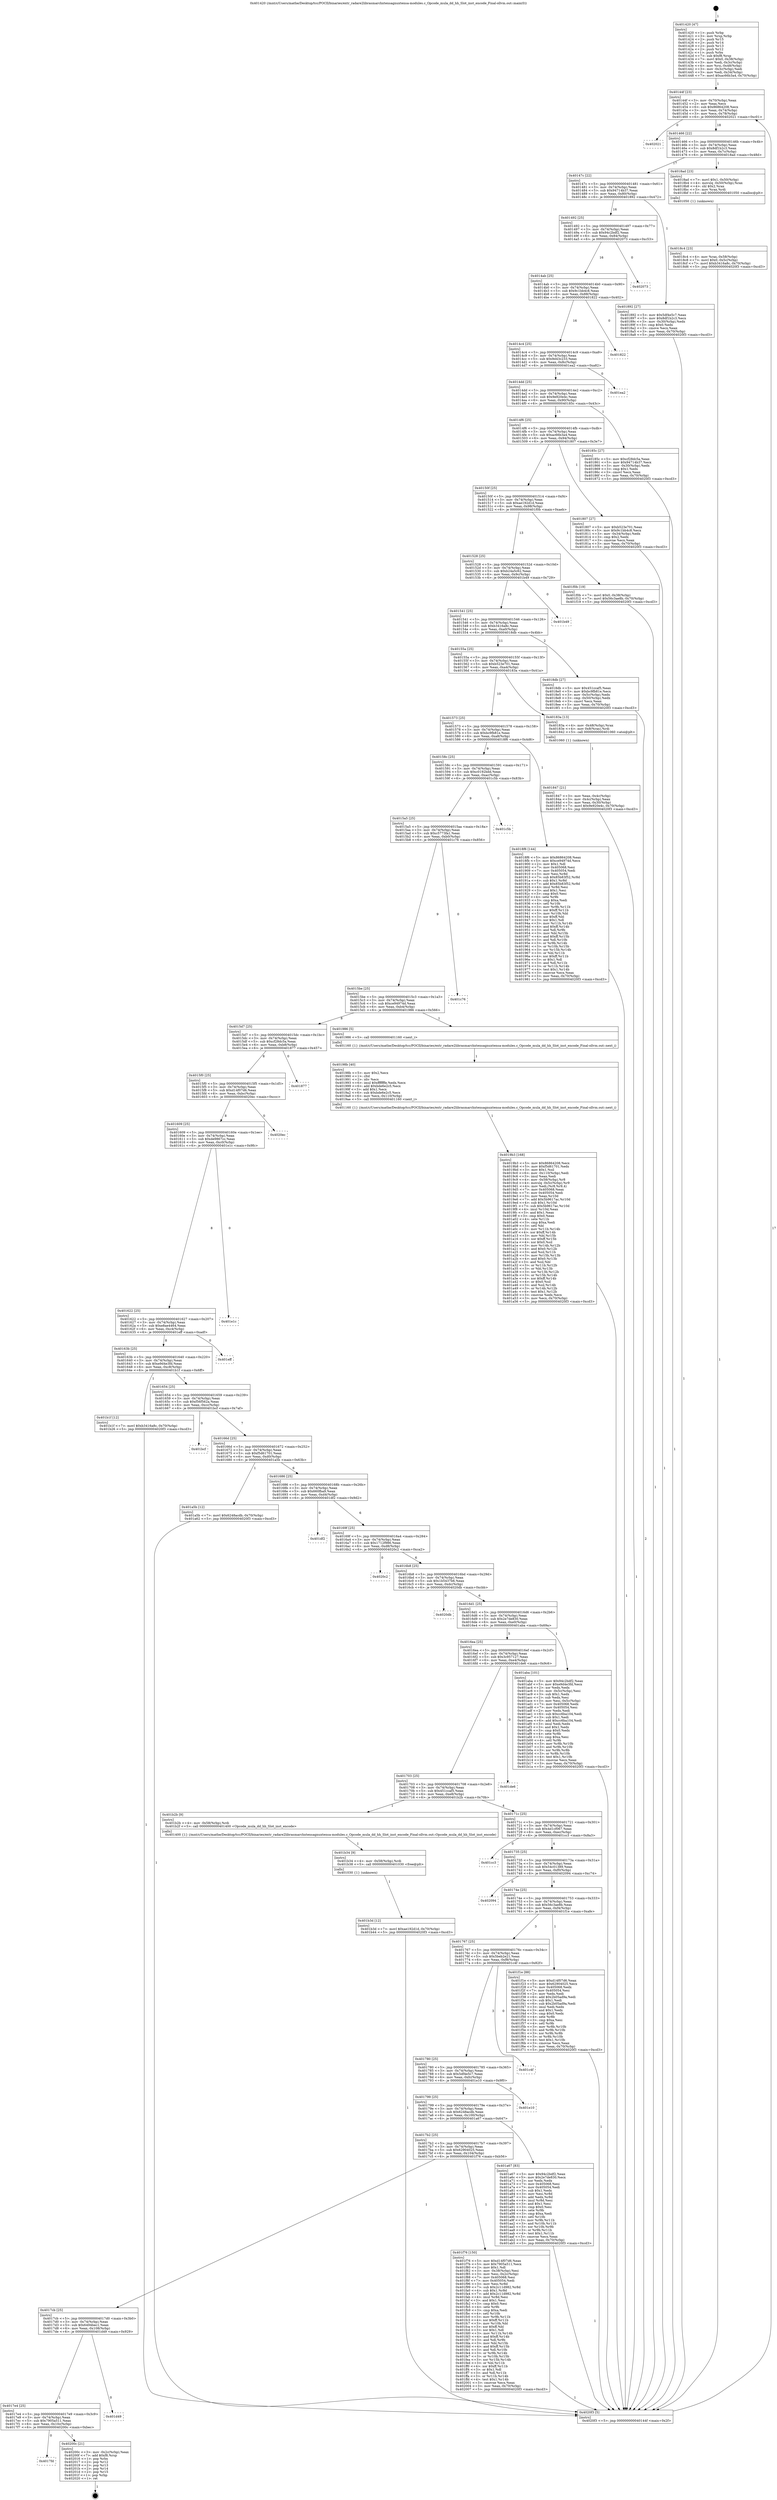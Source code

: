 digraph "0x401420" {
  label = "0x401420 (/mnt/c/Users/mathe/Desktop/tcc/POCII/binaries/extr_radare2librasmarchxtensagnuxtensa-modules.c_Opcode_mula_dd_hh_Slot_inst_encode_Final-ollvm.out::main(0))"
  labelloc = "t"
  node[shape=record]

  Entry [label="",width=0.3,height=0.3,shape=circle,fillcolor=black,style=filled]
  "0x40144f" [label="{
     0x40144f [23]\l
     | [instrs]\l
     &nbsp;&nbsp;0x40144f \<+3\>: mov -0x70(%rbp),%eax\l
     &nbsp;&nbsp;0x401452 \<+2\>: mov %eax,%ecx\l
     &nbsp;&nbsp;0x401454 \<+6\>: sub $0x86864208,%ecx\l
     &nbsp;&nbsp;0x40145a \<+3\>: mov %eax,-0x74(%rbp)\l
     &nbsp;&nbsp;0x40145d \<+3\>: mov %ecx,-0x78(%rbp)\l
     &nbsp;&nbsp;0x401460 \<+6\>: je 0000000000402021 \<main+0xc01\>\l
  }"]
  "0x402021" [label="{
     0x402021\l
  }", style=dashed]
  "0x401466" [label="{
     0x401466 [22]\l
     | [instrs]\l
     &nbsp;&nbsp;0x401466 \<+5\>: jmp 000000000040146b \<main+0x4b\>\l
     &nbsp;&nbsp;0x40146b \<+3\>: mov -0x74(%rbp),%eax\l
     &nbsp;&nbsp;0x40146e \<+5\>: sub $0x8df1b2c3,%eax\l
     &nbsp;&nbsp;0x401473 \<+3\>: mov %eax,-0x7c(%rbp)\l
     &nbsp;&nbsp;0x401476 \<+6\>: je 00000000004018ad \<main+0x48d\>\l
  }"]
  Exit [label="",width=0.3,height=0.3,shape=circle,fillcolor=black,style=filled,peripheries=2]
  "0x4018ad" [label="{
     0x4018ad [23]\l
     | [instrs]\l
     &nbsp;&nbsp;0x4018ad \<+7\>: movl $0x1,-0x50(%rbp)\l
     &nbsp;&nbsp;0x4018b4 \<+4\>: movslq -0x50(%rbp),%rax\l
     &nbsp;&nbsp;0x4018b8 \<+4\>: shl $0x2,%rax\l
     &nbsp;&nbsp;0x4018bc \<+3\>: mov %rax,%rdi\l
     &nbsp;&nbsp;0x4018bf \<+5\>: call 0000000000401050 \<malloc@plt\>\l
     | [calls]\l
     &nbsp;&nbsp;0x401050 \{1\} (unknown)\l
  }"]
  "0x40147c" [label="{
     0x40147c [22]\l
     | [instrs]\l
     &nbsp;&nbsp;0x40147c \<+5\>: jmp 0000000000401481 \<main+0x61\>\l
     &nbsp;&nbsp;0x401481 \<+3\>: mov -0x74(%rbp),%eax\l
     &nbsp;&nbsp;0x401484 \<+5\>: sub $0x94714b37,%eax\l
     &nbsp;&nbsp;0x401489 \<+3\>: mov %eax,-0x80(%rbp)\l
     &nbsp;&nbsp;0x40148c \<+6\>: je 0000000000401892 \<main+0x472\>\l
  }"]
  "0x4017fd" [label="{
     0x4017fd\l
  }", style=dashed]
  "0x401892" [label="{
     0x401892 [27]\l
     | [instrs]\l
     &nbsp;&nbsp;0x401892 \<+5\>: mov $0x5df4e5c7,%eax\l
     &nbsp;&nbsp;0x401897 \<+5\>: mov $0x8df1b2c3,%ecx\l
     &nbsp;&nbsp;0x40189c \<+3\>: mov -0x30(%rbp),%edx\l
     &nbsp;&nbsp;0x40189f \<+3\>: cmp $0x0,%edx\l
     &nbsp;&nbsp;0x4018a2 \<+3\>: cmove %ecx,%eax\l
     &nbsp;&nbsp;0x4018a5 \<+3\>: mov %eax,-0x70(%rbp)\l
     &nbsp;&nbsp;0x4018a8 \<+5\>: jmp 00000000004020f3 \<main+0xcd3\>\l
  }"]
  "0x401492" [label="{
     0x401492 [25]\l
     | [instrs]\l
     &nbsp;&nbsp;0x401492 \<+5\>: jmp 0000000000401497 \<main+0x77\>\l
     &nbsp;&nbsp;0x401497 \<+3\>: mov -0x74(%rbp),%eax\l
     &nbsp;&nbsp;0x40149a \<+5\>: sub $0x94c2bdf2,%eax\l
     &nbsp;&nbsp;0x40149f \<+6\>: mov %eax,-0x84(%rbp)\l
     &nbsp;&nbsp;0x4014a5 \<+6\>: je 0000000000402073 \<main+0xc53\>\l
  }"]
  "0x40200c" [label="{
     0x40200c [21]\l
     | [instrs]\l
     &nbsp;&nbsp;0x40200c \<+3\>: mov -0x2c(%rbp),%eax\l
     &nbsp;&nbsp;0x40200f \<+7\>: add $0xf8,%rsp\l
     &nbsp;&nbsp;0x402016 \<+1\>: pop %rbx\l
     &nbsp;&nbsp;0x402017 \<+2\>: pop %r12\l
     &nbsp;&nbsp;0x402019 \<+2\>: pop %r13\l
     &nbsp;&nbsp;0x40201b \<+2\>: pop %r14\l
     &nbsp;&nbsp;0x40201d \<+2\>: pop %r15\l
     &nbsp;&nbsp;0x40201f \<+1\>: pop %rbp\l
     &nbsp;&nbsp;0x402020 \<+1\>: ret\l
  }"]
  "0x402073" [label="{
     0x402073\l
  }", style=dashed]
  "0x4014ab" [label="{
     0x4014ab [25]\l
     | [instrs]\l
     &nbsp;&nbsp;0x4014ab \<+5\>: jmp 00000000004014b0 \<main+0x90\>\l
     &nbsp;&nbsp;0x4014b0 \<+3\>: mov -0x74(%rbp),%eax\l
     &nbsp;&nbsp;0x4014b3 \<+5\>: sub $0x9c1bb4c8,%eax\l
     &nbsp;&nbsp;0x4014b8 \<+6\>: mov %eax,-0x88(%rbp)\l
     &nbsp;&nbsp;0x4014be \<+6\>: je 0000000000401822 \<main+0x402\>\l
  }"]
  "0x4017e4" [label="{
     0x4017e4 [25]\l
     | [instrs]\l
     &nbsp;&nbsp;0x4017e4 \<+5\>: jmp 00000000004017e9 \<main+0x3c9\>\l
     &nbsp;&nbsp;0x4017e9 \<+3\>: mov -0x74(%rbp),%eax\l
     &nbsp;&nbsp;0x4017ec \<+5\>: sub $0x7905a511,%eax\l
     &nbsp;&nbsp;0x4017f1 \<+6\>: mov %eax,-0x10c(%rbp)\l
     &nbsp;&nbsp;0x4017f7 \<+6\>: je 000000000040200c \<main+0xbec\>\l
  }"]
  "0x401822" [label="{
     0x401822\l
  }", style=dashed]
  "0x4014c4" [label="{
     0x4014c4 [25]\l
     | [instrs]\l
     &nbsp;&nbsp;0x4014c4 \<+5\>: jmp 00000000004014c9 \<main+0xa9\>\l
     &nbsp;&nbsp;0x4014c9 \<+3\>: mov -0x74(%rbp),%eax\l
     &nbsp;&nbsp;0x4014cc \<+5\>: sub $0x9d43c233,%eax\l
     &nbsp;&nbsp;0x4014d1 \<+6\>: mov %eax,-0x8c(%rbp)\l
     &nbsp;&nbsp;0x4014d7 \<+6\>: je 0000000000401ea2 \<main+0xa82\>\l
  }"]
  "0x401d49" [label="{
     0x401d49\l
  }", style=dashed]
  "0x401ea2" [label="{
     0x401ea2\l
  }", style=dashed]
  "0x4014dd" [label="{
     0x4014dd [25]\l
     | [instrs]\l
     &nbsp;&nbsp;0x4014dd \<+5\>: jmp 00000000004014e2 \<main+0xc2\>\l
     &nbsp;&nbsp;0x4014e2 \<+3\>: mov -0x74(%rbp),%eax\l
     &nbsp;&nbsp;0x4014e5 \<+5\>: sub $0x9e920e4c,%eax\l
     &nbsp;&nbsp;0x4014ea \<+6\>: mov %eax,-0x90(%rbp)\l
     &nbsp;&nbsp;0x4014f0 \<+6\>: je 000000000040185c \<main+0x43c\>\l
  }"]
  "0x4017cb" [label="{
     0x4017cb [25]\l
     | [instrs]\l
     &nbsp;&nbsp;0x4017cb \<+5\>: jmp 00000000004017d0 \<main+0x3b0\>\l
     &nbsp;&nbsp;0x4017d0 \<+3\>: mov -0x74(%rbp),%eax\l
     &nbsp;&nbsp;0x4017d3 \<+5\>: sub $0x6494bec1,%eax\l
     &nbsp;&nbsp;0x4017d8 \<+6\>: mov %eax,-0x108(%rbp)\l
     &nbsp;&nbsp;0x4017de \<+6\>: je 0000000000401d49 \<main+0x929\>\l
  }"]
  "0x40185c" [label="{
     0x40185c [27]\l
     | [instrs]\l
     &nbsp;&nbsp;0x40185c \<+5\>: mov $0xcf28dc5a,%eax\l
     &nbsp;&nbsp;0x401861 \<+5\>: mov $0x94714b37,%ecx\l
     &nbsp;&nbsp;0x401866 \<+3\>: mov -0x30(%rbp),%edx\l
     &nbsp;&nbsp;0x401869 \<+3\>: cmp $0x1,%edx\l
     &nbsp;&nbsp;0x40186c \<+3\>: cmovl %ecx,%eax\l
     &nbsp;&nbsp;0x40186f \<+3\>: mov %eax,-0x70(%rbp)\l
     &nbsp;&nbsp;0x401872 \<+5\>: jmp 00000000004020f3 \<main+0xcd3\>\l
  }"]
  "0x4014f6" [label="{
     0x4014f6 [25]\l
     | [instrs]\l
     &nbsp;&nbsp;0x4014f6 \<+5\>: jmp 00000000004014fb \<main+0xdb\>\l
     &nbsp;&nbsp;0x4014fb \<+3\>: mov -0x74(%rbp),%eax\l
     &nbsp;&nbsp;0x4014fe \<+5\>: sub $0xac66b3a4,%eax\l
     &nbsp;&nbsp;0x401503 \<+6\>: mov %eax,-0x94(%rbp)\l
     &nbsp;&nbsp;0x401509 \<+6\>: je 0000000000401807 \<main+0x3e7\>\l
  }"]
  "0x401f76" [label="{
     0x401f76 [150]\l
     | [instrs]\l
     &nbsp;&nbsp;0x401f76 \<+5\>: mov $0xd14f07d6,%eax\l
     &nbsp;&nbsp;0x401f7b \<+5\>: mov $0x7905a511,%ecx\l
     &nbsp;&nbsp;0x401f80 \<+2\>: mov $0x1,%dl\l
     &nbsp;&nbsp;0x401f82 \<+3\>: mov -0x38(%rbp),%esi\l
     &nbsp;&nbsp;0x401f85 \<+3\>: mov %esi,-0x2c(%rbp)\l
     &nbsp;&nbsp;0x401f88 \<+7\>: mov 0x405068,%esi\l
     &nbsp;&nbsp;0x401f8f \<+7\>: mov 0x405054,%edi\l
     &nbsp;&nbsp;0x401f96 \<+3\>: mov %esi,%r8d\l
     &nbsp;&nbsp;0x401f99 \<+7\>: sub $0x2c11d982,%r8d\l
     &nbsp;&nbsp;0x401fa0 \<+4\>: sub $0x1,%r8d\l
     &nbsp;&nbsp;0x401fa4 \<+7\>: add $0x2c11d982,%r8d\l
     &nbsp;&nbsp;0x401fab \<+4\>: imul %r8d,%esi\l
     &nbsp;&nbsp;0x401faf \<+3\>: and $0x1,%esi\l
     &nbsp;&nbsp;0x401fb2 \<+3\>: cmp $0x0,%esi\l
     &nbsp;&nbsp;0x401fb5 \<+4\>: sete %r9b\l
     &nbsp;&nbsp;0x401fb9 \<+3\>: cmp $0xa,%edi\l
     &nbsp;&nbsp;0x401fbc \<+4\>: setl %r10b\l
     &nbsp;&nbsp;0x401fc0 \<+3\>: mov %r9b,%r11b\l
     &nbsp;&nbsp;0x401fc3 \<+4\>: xor $0xff,%r11b\l
     &nbsp;&nbsp;0x401fc7 \<+3\>: mov %r10b,%bl\l
     &nbsp;&nbsp;0x401fca \<+3\>: xor $0xff,%bl\l
     &nbsp;&nbsp;0x401fcd \<+3\>: xor $0x1,%dl\l
     &nbsp;&nbsp;0x401fd0 \<+3\>: mov %r11b,%r14b\l
     &nbsp;&nbsp;0x401fd3 \<+4\>: and $0xff,%r14b\l
     &nbsp;&nbsp;0x401fd7 \<+3\>: and %dl,%r9b\l
     &nbsp;&nbsp;0x401fda \<+3\>: mov %bl,%r15b\l
     &nbsp;&nbsp;0x401fdd \<+4\>: and $0xff,%r15b\l
     &nbsp;&nbsp;0x401fe1 \<+3\>: and %dl,%r10b\l
     &nbsp;&nbsp;0x401fe4 \<+3\>: or %r9b,%r14b\l
     &nbsp;&nbsp;0x401fe7 \<+3\>: or %r10b,%r15b\l
     &nbsp;&nbsp;0x401fea \<+3\>: xor %r15b,%r14b\l
     &nbsp;&nbsp;0x401fed \<+3\>: or %bl,%r11b\l
     &nbsp;&nbsp;0x401ff0 \<+4\>: xor $0xff,%r11b\l
     &nbsp;&nbsp;0x401ff4 \<+3\>: or $0x1,%dl\l
     &nbsp;&nbsp;0x401ff7 \<+3\>: and %dl,%r11b\l
     &nbsp;&nbsp;0x401ffa \<+3\>: or %r11b,%r14b\l
     &nbsp;&nbsp;0x401ffd \<+4\>: test $0x1,%r14b\l
     &nbsp;&nbsp;0x402001 \<+3\>: cmovne %ecx,%eax\l
     &nbsp;&nbsp;0x402004 \<+3\>: mov %eax,-0x70(%rbp)\l
     &nbsp;&nbsp;0x402007 \<+5\>: jmp 00000000004020f3 \<main+0xcd3\>\l
  }"]
  "0x401807" [label="{
     0x401807 [27]\l
     | [instrs]\l
     &nbsp;&nbsp;0x401807 \<+5\>: mov $0xb523e701,%eax\l
     &nbsp;&nbsp;0x40180c \<+5\>: mov $0x9c1bb4c8,%ecx\l
     &nbsp;&nbsp;0x401811 \<+3\>: mov -0x34(%rbp),%edx\l
     &nbsp;&nbsp;0x401814 \<+3\>: cmp $0x2,%edx\l
     &nbsp;&nbsp;0x401817 \<+3\>: cmovne %ecx,%eax\l
     &nbsp;&nbsp;0x40181a \<+3\>: mov %eax,-0x70(%rbp)\l
     &nbsp;&nbsp;0x40181d \<+5\>: jmp 00000000004020f3 \<main+0xcd3\>\l
  }"]
  "0x40150f" [label="{
     0x40150f [25]\l
     | [instrs]\l
     &nbsp;&nbsp;0x40150f \<+5\>: jmp 0000000000401514 \<main+0xf4\>\l
     &nbsp;&nbsp;0x401514 \<+3\>: mov -0x74(%rbp),%eax\l
     &nbsp;&nbsp;0x401517 \<+5\>: sub $0xae192d1d,%eax\l
     &nbsp;&nbsp;0x40151c \<+6\>: mov %eax,-0x98(%rbp)\l
     &nbsp;&nbsp;0x401522 \<+6\>: je 0000000000401f0b \<main+0xaeb\>\l
  }"]
  "0x4020f3" [label="{
     0x4020f3 [5]\l
     | [instrs]\l
     &nbsp;&nbsp;0x4020f3 \<+5\>: jmp 000000000040144f \<main+0x2f\>\l
  }"]
  "0x401420" [label="{
     0x401420 [47]\l
     | [instrs]\l
     &nbsp;&nbsp;0x401420 \<+1\>: push %rbp\l
     &nbsp;&nbsp;0x401421 \<+3\>: mov %rsp,%rbp\l
     &nbsp;&nbsp;0x401424 \<+2\>: push %r15\l
     &nbsp;&nbsp;0x401426 \<+2\>: push %r14\l
     &nbsp;&nbsp;0x401428 \<+2\>: push %r13\l
     &nbsp;&nbsp;0x40142a \<+2\>: push %r12\l
     &nbsp;&nbsp;0x40142c \<+1\>: push %rbx\l
     &nbsp;&nbsp;0x40142d \<+7\>: sub $0xf8,%rsp\l
     &nbsp;&nbsp;0x401434 \<+7\>: movl $0x0,-0x38(%rbp)\l
     &nbsp;&nbsp;0x40143b \<+3\>: mov %edi,-0x3c(%rbp)\l
     &nbsp;&nbsp;0x40143e \<+4\>: mov %rsi,-0x48(%rbp)\l
     &nbsp;&nbsp;0x401442 \<+3\>: mov -0x3c(%rbp),%edi\l
     &nbsp;&nbsp;0x401445 \<+3\>: mov %edi,-0x34(%rbp)\l
     &nbsp;&nbsp;0x401448 \<+7\>: movl $0xac66b3a4,-0x70(%rbp)\l
  }"]
  "0x401b3d" [label="{
     0x401b3d [12]\l
     | [instrs]\l
     &nbsp;&nbsp;0x401b3d \<+7\>: movl $0xae192d1d,-0x70(%rbp)\l
     &nbsp;&nbsp;0x401b44 \<+5\>: jmp 00000000004020f3 \<main+0xcd3\>\l
  }"]
  "0x401f0b" [label="{
     0x401f0b [19]\l
     | [instrs]\l
     &nbsp;&nbsp;0x401f0b \<+7\>: movl $0x0,-0x38(%rbp)\l
     &nbsp;&nbsp;0x401f12 \<+7\>: movl $0x56c3ae8b,-0x70(%rbp)\l
     &nbsp;&nbsp;0x401f19 \<+5\>: jmp 00000000004020f3 \<main+0xcd3\>\l
  }"]
  "0x401528" [label="{
     0x401528 [25]\l
     | [instrs]\l
     &nbsp;&nbsp;0x401528 \<+5\>: jmp 000000000040152d \<main+0x10d\>\l
     &nbsp;&nbsp;0x40152d \<+3\>: mov -0x74(%rbp),%eax\l
     &nbsp;&nbsp;0x401530 \<+5\>: sub $0xb24a5c62,%eax\l
     &nbsp;&nbsp;0x401535 \<+6\>: mov %eax,-0x9c(%rbp)\l
     &nbsp;&nbsp;0x40153b \<+6\>: je 0000000000401b49 \<main+0x729\>\l
  }"]
  "0x401b34" [label="{
     0x401b34 [9]\l
     | [instrs]\l
     &nbsp;&nbsp;0x401b34 \<+4\>: mov -0x58(%rbp),%rdi\l
     &nbsp;&nbsp;0x401b38 \<+5\>: call 0000000000401030 \<free@plt\>\l
     | [calls]\l
     &nbsp;&nbsp;0x401030 \{1\} (unknown)\l
  }"]
  "0x401b49" [label="{
     0x401b49\l
  }", style=dashed]
  "0x401541" [label="{
     0x401541 [25]\l
     | [instrs]\l
     &nbsp;&nbsp;0x401541 \<+5\>: jmp 0000000000401546 \<main+0x126\>\l
     &nbsp;&nbsp;0x401546 \<+3\>: mov -0x74(%rbp),%eax\l
     &nbsp;&nbsp;0x401549 \<+5\>: sub $0xb3416a8c,%eax\l
     &nbsp;&nbsp;0x40154e \<+6\>: mov %eax,-0xa0(%rbp)\l
     &nbsp;&nbsp;0x401554 \<+6\>: je 00000000004018db \<main+0x4bb\>\l
  }"]
  "0x4017b2" [label="{
     0x4017b2 [25]\l
     | [instrs]\l
     &nbsp;&nbsp;0x4017b2 \<+5\>: jmp 00000000004017b7 \<main+0x397\>\l
     &nbsp;&nbsp;0x4017b7 \<+3\>: mov -0x74(%rbp),%eax\l
     &nbsp;&nbsp;0x4017ba \<+5\>: sub $0x62904025,%eax\l
     &nbsp;&nbsp;0x4017bf \<+6\>: mov %eax,-0x104(%rbp)\l
     &nbsp;&nbsp;0x4017c5 \<+6\>: je 0000000000401f76 \<main+0xb56\>\l
  }"]
  "0x4018db" [label="{
     0x4018db [27]\l
     | [instrs]\l
     &nbsp;&nbsp;0x4018db \<+5\>: mov $0x451ccaf5,%eax\l
     &nbsp;&nbsp;0x4018e0 \<+5\>: mov $0xbc9fb81e,%ecx\l
     &nbsp;&nbsp;0x4018e5 \<+3\>: mov -0x5c(%rbp),%edx\l
     &nbsp;&nbsp;0x4018e8 \<+3\>: cmp -0x50(%rbp),%edx\l
     &nbsp;&nbsp;0x4018eb \<+3\>: cmovl %ecx,%eax\l
     &nbsp;&nbsp;0x4018ee \<+3\>: mov %eax,-0x70(%rbp)\l
     &nbsp;&nbsp;0x4018f1 \<+5\>: jmp 00000000004020f3 \<main+0xcd3\>\l
  }"]
  "0x40155a" [label="{
     0x40155a [25]\l
     | [instrs]\l
     &nbsp;&nbsp;0x40155a \<+5\>: jmp 000000000040155f \<main+0x13f\>\l
     &nbsp;&nbsp;0x40155f \<+3\>: mov -0x74(%rbp),%eax\l
     &nbsp;&nbsp;0x401562 \<+5\>: sub $0xb523e701,%eax\l
     &nbsp;&nbsp;0x401567 \<+6\>: mov %eax,-0xa4(%rbp)\l
     &nbsp;&nbsp;0x40156d \<+6\>: je 000000000040183a \<main+0x41a\>\l
  }"]
  "0x401a67" [label="{
     0x401a67 [83]\l
     | [instrs]\l
     &nbsp;&nbsp;0x401a67 \<+5\>: mov $0x94c2bdf2,%eax\l
     &nbsp;&nbsp;0x401a6c \<+5\>: mov $0x2e7de830,%ecx\l
     &nbsp;&nbsp;0x401a71 \<+2\>: xor %edx,%edx\l
     &nbsp;&nbsp;0x401a73 \<+7\>: mov 0x405068,%esi\l
     &nbsp;&nbsp;0x401a7a \<+7\>: mov 0x405054,%edi\l
     &nbsp;&nbsp;0x401a81 \<+3\>: sub $0x1,%edx\l
     &nbsp;&nbsp;0x401a84 \<+3\>: mov %esi,%r8d\l
     &nbsp;&nbsp;0x401a87 \<+3\>: add %edx,%r8d\l
     &nbsp;&nbsp;0x401a8a \<+4\>: imul %r8d,%esi\l
     &nbsp;&nbsp;0x401a8e \<+3\>: and $0x1,%esi\l
     &nbsp;&nbsp;0x401a91 \<+3\>: cmp $0x0,%esi\l
     &nbsp;&nbsp;0x401a94 \<+4\>: sete %r9b\l
     &nbsp;&nbsp;0x401a98 \<+3\>: cmp $0xa,%edi\l
     &nbsp;&nbsp;0x401a9b \<+4\>: setl %r10b\l
     &nbsp;&nbsp;0x401a9f \<+3\>: mov %r9b,%r11b\l
     &nbsp;&nbsp;0x401aa2 \<+3\>: and %r10b,%r11b\l
     &nbsp;&nbsp;0x401aa5 \<+3\>: xor %r10b,%r9b\l
     &nbsp;&nbsp;0x401aa8 \<+3\>: or %r9b,%r11b\l
     &nbsp;&nbsp;0x401aab \<+4\>: test $0x1,%r11b\l
     &nbsp;&nbsp;0x401aaf \<+3\>: cmovne %ecx,%eax\l
     &nbsp;&nbsp;0x401ab2 \<+3\>: mov %eax,-0x70(%rbp)\l
     &nbsp;&nbsp;0x401ab5 \<+5\>: jmp 00000000004020f3 \<main+0xcd3\>\l
  }"]
  "0x40183a" [label="{
     0x40183a [13]\l
     | [instrs]\l
     &nbsp;&nbsp;0x40183a \<+4\>: mov -0x48(%rbp),%rax\l
     &nbsp;&nbsp;0x40183e \<+4\>: mov 0x8(%rax),%rdi\l
     &nbsp;&nbsp;0x401842 \<+5\>: call 0000000000401060 \<atoi@plt\>\l
     | [calls]\l
     &nbsp;&nbsp;0x401060 \{1\} (unknown)\l
  }"]
  "0x401573" [label="{
     0x401573 [25]\l
     | [instrs]\l
     &nbsp;&nbsp;0x401573 \<+5\>: jmp 0000000000401578 \<main+0x158\>\l
     &nbsp;&nbsp;0x401578 \<+3\>: mov -0x74(%rbp),%eax\l
     &nbsp;&nbsp;0x40157b \<+5\>: sub $0xbc9fb81e,%eax\l
     &nbsp;&nbsp;0x401580 \<+6\>: mov %eax,-0xa8(%rbp)\l
     &nbsp;&nbsp;0x401586 \<+6\>: je 00000000004018f6 \<main+0x4d6\>\l
  }"]
  "0x401847" [label="{
     0x401847 [21]\l
     | [instrs]\l
     &nbsp;&nbsp;0x401847 \<+3\>: mov %eax,-0x4c(%rbp)\l
     &nbsp;&nbsp;0x40184a \<+3\>: mov -0x4c(%rbp),%eax\l
     &nbsp;&nbsp;0x40184d \<+3\>: mov %eax,-0x30(%rbp)\l
     &nbsp;&nbsp;0x401850 \<+7\>: movl $0x9e920e4c,-0x70(%rbp)\l
     &nbsp;&nbsp;0x401857 \<+5\>: jmp 00000000004020f3 \<main+0xcd3\>\l
  }"]
  "0x4018c4" [label="{
     0x4018c4 [23]\l
     | [instrs]\l
     &nbsp;&nbsp;0x4018c4 \<+4\>: mov %rax,-0x58(%rbp)\l
     &nbsp;&nbsp;0x4018c8 \<+7\>: movl $0x0,-0x5c(%rbp)\l
     &nbsp;&nbsp;0x4018cf \<+7\>: movl $0xb3416a8c,-0x70(%rbp)\l
     &nbsp;&nbsp;0x4018d6 \<+5\>: jmp 00000000004020f3 \<main+0xcd3\>\l
  }"]
  "0x401799" [label="{
     0x401799 [25]\l
     | [instrs]\l
     &nbsp;&nbsp;0x401799 \<+5\>: jmp 000000000040179e \<main+0x37e\>\l
     &nbsp;&nbsp;0x40179e \<+3\>: mov -0x74(%rbp),%eax\l
     &nbsp;&nbsp;0x4017a1 \<+5\>: sub $0x6248acdb,%eax\l
     &nbsp;&nbsp;0x4017a6 \<+6\>: mov %eax,-0x100(%rbp)\l
     &nbsp;&nbsp;0x4017ac \<+6\>: je 0000000000401a67 \<main+0x647\>\l
  }"]
  "0x4018f6" [label="{
     0x4018f6 [144]\l
     | [instrs]\l
     &nbsp;&nbsp;0x4018f6 \<+5\>: mov $0x86864208,%eax\l
     &nbsp;&nbsp;0x4018fb \<+5\>: mov $0xce94974d,%ecx\l
     &nbsp;&nbsp;0x401900 \<+2\>: mov $0x1,%dl\l
     &nbsp;&nbsp;0x401902 \<+7\>: mov 0x405068,%esi\l
     &nbsp;&nbsp;0x401909 \<+7\>: mov 0x405054,%edi\l
     &nbsp;&nbsp;0x401910 \<+3\>: mov %esi,%r8d\l
     &nbsp;&nbsp;0x401913 \<+7\>: sub $0x85b83f52,%r8d\l
     &nbsp;&nbsp;0x40191a \<+4\>: sub $0x1,%r8d\l
     &nbsp;&nbsp;0x40191e \<+7\>: add $0x85b83f52,%r8d\l
     &nbsp;&nbsp;0x401925 \<+4\>: imul %r8d,%esi\l
     &nbsp;&nbsp;0x401929 \<+3\>: and $0x1,%esi\l
     &nbsp;&nbsp;0x40192c \<+3\>: cmp $0x0,%esi\l
     &nbsp;&nbsp;0x40192f \<+4\>: sete %r9b\l
     &nbsp;&nbsp;0x401933 \<+3\>: cmp $0xa,%edi\l
     &nbsp;&nbsp;0x401936 \<+4\>: setl %r10b\l
     &nbsp;&nbsp;0x40193a \<+3\>: mov %r9b,%r11b\l
     &nbsp;&nbsp;0x40193d \<+4\>: xor $0xff,%r11b\l
     &nbsp;&nbsp;0x401941 \<+3\>: mov %r10b,%bl\l
     &nbsp;&nbsp;0x401944 \<+3\>: xor $0xff,%bl\l
     &nbsp;&nbsp;0x401947 \<+3\>: xor $0x1,%dl\l
     &nbsp;&nbsp;0x40194a \<+3\>: mov %r11b,%r14b\l
     &nbsp;&nbsp;0x40194d \<+4\>: and $0xff,%r14b\l
     &nbsp;&nbsp;0x401951 \<+3\>: and %dl,%r9b\l
     &nbsp;&nbsp;0x401954 \<+3\>: mov %bl,%r15b\l
     &nbsp;&nbsp;0x401957 \<+4\>: and $0xff,%r15b\l
     &nbsp;&nbsp;0x40195b \<+3\>: and %dl,%r10b\l
     &nbsp;&nbsp;0x40195e \<+3\>: or %r9b,%r14b\l
     &nbsp;&nbsp;0x401961 \<+3\>: or %r10b,%r15b\l
     &nbsp;&nbsp;0x401964 \<+3\>: xor %r15b,%r14b\l
     &nbsp;&nbsp;0x401967 \<+3\>: or %bl,%r11b\l
     &nbsp;&nbsp;0x40196a \<+4\>: xor $0xff,%r11b\l
     &nbsp;&nbsp;0x40196e \<+3\>: or $0x1,%dl\l
     &nbsp;&nbsp;0x401971 \<+3\>: and %dl,%r11b\l
     &nbsp;&nbsp;0x401974 \<+3\>: or %r11b,%r14b\l
     &nbsp;&nbsp;0x401977 \<+4\>: test $0x1,%r14b\l
     &nbsp;&nbsp;0x40197b \<+3\>: cmovne %ecx,%eax\l
     &nbsp;&nbsp;0x40197e \<+3\>: mov %eax,-0x70(%rbp)\l
     &nbsp;&nbsp;0x401981 \<+5\>: jmp 00000000004020f3 \<main+0xcd3\>\l
  }"]
  "0x40158c" [label="{
     0x40158c [25]\l
     | [instrs]\l
     &nbsp;&nbsp;0x40158c \<+5\>: jmp 0000000000401591 \<main+0x171\>\l
     &nbsp;&nbsp;0x401591 \<+3\>: mov -0x74(%rbp),%eax\l
     &nbsp;&nbsp;0x401594 \<+5\>: sub $0xc0192bdd,%eax\l
     &nbsp;&nbsp;0x401599 \<+6\>: mov %eax,-0xac(%rbp)\l
     &nbsp;&nbsp;0x40159f \<+6\>: je 0000000000401c5b \<main+0x83b\>\l
  }"]
  "0x401e10" [label="{
     0x401e10\l
  }", style=dashed]
  "0x401c5b" [label="{
     0x401c5b\l
  }", style=dashed]
  "0x4015a5" [label="{
     0x4015a5 [25]\l
     | [instrs]\l
     &nbsp;&nbsp;0x4015a5 \<+5\>: jmp 00000000004015aa \<main+0x18a\>\l
     &nbsp;&nbsp;0x4015aa \<+3\>: mov -0x74(%rbp),%eax\l
     &nbsp;&nbsp;0x4015ad \<+5\>: sub $0xc5773fa1,%eax\l
     &nbsp;&nbsp;0x4015b2 \<+6\>: mov %eax,-0xb0(%rbp)\l
     &nbsp;&nbsp;0x4015b8 \<+6\>: je 0000000000401c76 \<main+0x856\>\l
  }"]
  "0x401780" [label="{
     0x401780 [25]\l
     | [instrs]\l
     &nbsp;&nbsp;0x401780 \<+5\>: jmp 0000000000401785 \<main+0x365\>\l
     &nbsp;&nbsp;0x401785 \<+3\>: mov -0x74(%rbp),%eax\l
     &nbsp;&nbsp;0x401788 \<+5\>: sub $0x5df4e5c7,%eax\l
     &nbsp;&nbsp;0x40178d \<+6\>: mov %eax,-0xfc(%rbp)\l
     &nbsp;&nbsp;0x401793 \<+6\>: je 0000000000401e10 \<main+0x9f0\>\l
  }"]
  "0x401c76" [label="{
     0x401c76\l
  }", style=dashed]
  "0x4015be" [label="{
     0x4015be [25]\l
     | [instrs]\l
     &nbsp;&nbsp;0x4015be \<+5\>: jmp 00000000004015c3 \<main+0x1a3\>\l
     &nbsp;&nbsp;0x4015c3 \<+3\>: mov -0x74(%rbp),%eax\l
     &nbsp;&nbsp;0x4015c6 \<+5\>: sub $0xce94974d,%eax\l
     &nbsp;&nbsp;0x4015cb \<+6\>: mov %eax,-0xb4(%rbp)\l
     &nbsp;&nbsp;0x4015d1 \<+6\>: je 0000000000401986 \<main+0x566\>\l
  }"]
  "0x401c4f" [label="{
     0x401c4f\l
  }", style=dashed]
  "0x401986" [label="{
     0x401986 [5]\l
     | [instrs]\l
     &nbsp;&nbsp;0x401986 \<+5\>: call 0000000000401160 \<next_i\>\l
     | [calls]\l
     &nbsp;&nbsp;0x401160 \{1\} (/mnt/c/Users/mathe/Desktop/tcc/POCII/binaries/extr_radare2librasmarchxtensagnuxtensa-modules.c_Opcode_mula_dd_hh_Slot_inst_encode_Final-ollvm.out::next_i)\l
  }"]
  "0x4015d7" [label="{
     0x4015d7 [25]\l
     | [instrs]\l
     &nbsp;&nbsp;0x4015d7 \<+5\>: jmp 00000000004015dc \<main+0x1bc\>\l
     &nbsp;&nbsp;0x4015dc \<+3\>: mov -0x74(%rbp),%eax\l
     &nbsp;&nbsp;0x4015df \<+5\>: sub $0xcf28dc5a,%eax\l
     &nbsp;&nbsp;0x4015e4 \<+6\>: mov %eax,-0xb8(%rbp)\l
     &nbsp;&nbsp;0x4015ea \<+6\>: je 0000000000401877 \<main+0x457\>\l
  }"]
  "0x40198b" [label="{
     0x40198b [40]\l
     | [instrs]\l
     &nbsp;&nbsp;0x40198b \<+5\>: mov $0x2,%ecx\l
     &nbsp;&nbsp;0x401990 \<+1\>: cltd\l
     &nbsp;&nbsp;0x401991 \<+2\>: idiv %ecx\l
     &nbsp;&nbsp;0x401993 \<+6\>: imul $0xfffffffe,%edx,%ecx\l
     &nbsp;&nbsp;0x401999 \<+6\>: add $0xbde6e2c5,%ecx\l
     &nbsp;&nbsp;0x40199f \<+3\>: add $0x1,%ecx\l
     &nbsp;&nbsp;0x4019a2 \<+6\>: sub $0xbde6e2c5,%ecx\l
     &nbsp;&nbsp;0x4019a8 \<+6\>: mov %ecx,-0x110(%rbp)\l
     &nbsp;&nbsp;0x4019ae \<+5\>: call 0000000000401160 \<next_i\>\l
     | [calls]\l
     &nbsp;&nbsp;0x401160 \{1\} (/mnt/c/Users/mathe/Desktop/tcc/POCII/binaries/extr_radare2librasmarchxtensagnuxtensa-modules.c_Opcode_mula_dd_hh_Slot_inst_encode_Final-ollvm.out::next_i)\l
  }"]
  "0x4019b3" [label="{
     0x4019b3 [168]\l
     | [instrs]\l
     &nbsp;&nbsp;0x4019b3 \<+5\>: mov $0x86864208,%ecx\l
     &nbsp;&nbsp;0x4019b8 \<+5\>: mov $0xf5d61701,%edx\l
     &nbsp;&nbsp;0x4019bd \<+3\>: mov $0x1,%sil\l
     &nbsp;&nbsp;0x4019c0 \<+6\>: mov -0x110(%rbp),%edi\l
     &nbsp;&nbsp;0x4019c6 \<+3\>: imul %eax,%edi\l
     &nbsp;&nbsp;0x4019c9 \<+4\>: mov -0x58(%rbp),%r8\l
     &nbsp;&nbsp;0x4019cd \<+4\>: movslq -0x5c(%rbp),%r9\l
     &nbsp;&nbsp;0x4019d1 \<+4\>: mov %edi,(%r8,%r9,4)\l
     &nbsp;&nbsp;0x4019d5 \<+7\>: mov 0x405068,%eax\l
     &nbsp;&nbsp;0x4019dc \<+7\>: mov 0x405054,%edi\l
     &nbsp;&nbsp;0x4019e3 \<+3\>: mov %eax,%r10d\l
     &nbsp;&nbsp;0x4019e6 \<+7\>: add $0x5b9617ac,%r10d\l
     &nbsp;&nbsp;0x4019ed \<+4\>: sub $0x1,%r10d\l
     &nbsp;&nbsp;0x4019f1 \<+7\>: sub $0x5b9617ac,%r10d\l
     &nbsp;&nbsp;0x4019f8 \<+4\>: imul %r10d,%eax\l
     &nbsp;&nbsp;0x4019fc \<+3\>: and $0x1,%eax\l
     &nbsp;&nbsp;0x4019ff \<+3\>: cmp $0x0,%eax\l
     &nbsp;&nbsp;0x401a02 \<+4\>: sete %r11b\l
     &nbsp;&nbsp;0x401a06 \<+3\>: cmp $0xa,%edi\l
     &nbsp;&nbsp;0x401a09 \<+3\>: setl %bl\l
     &nbsp;&nbsp;0x401a0c \<+3\>: mov %r11b,%r14b\l
     &nbsp;&nbsp;0x401a0f \<+4\>: xor $0xff,%r14b\l
     &nbsp;&nbsp;0x401a13 \<+3\>: mov %bl,%r15b\l
     &nbsp;&nbsp;0x401a16 \<+4\>: xor $0xff,%r15b\l
     &nbsp;&nbsp;0x401a1a \<+4\>: xor $0x0,%sil\l
     &nbsp;&nbsp;0x401a1e \<+3\>: mov %r14b,%r12b\l
     &nbsp;&nbsp;0x401a21 \<+4\>: and $0x0,%r12b\l
     &nbsp;&nbsp;0x401a25 \<+3\>: and %sil,%r11b\l
     &nbsp;&nbsp;0x401a28 \<+3\>: mov %r15b,%r13b\l
     &nbsp;&nbsp;0x401a2b \<+4\>: and $0x0,%r13b\l
     &nbsp;&nbsp;0x401a2f \<+3\>: and %sil,%bl\l
     &nbsp;&nbsp;0x401a32 \<+3\>: or %r11b,%r12b\l
     &nbsp;&nbsp;0x401a35 \<+3\>: or %bl,%r13b\l
     &nbsp;&nbsp;0x401a38 \<+3\>: xor %r13b,%r12b\l
     &nbsp;&nbsp;0x401a3b \<+3\>: or %r15b,%r14b\l
     &nbsp;&nbsp;0x401a3e \<+4\>: xor $0xff,%r14b\l
     &nbsp;&nbsp;0x401a42 \<+4\>: or $0x0,%sil\l
     &nbsp;&nbsp;0x401a46 \<+3\>: and %sil,%r14b\l
     &nbsp;&nbsp;0x401a49 \<+3\>: or %r14b,%r12b\l
     &nbsp;&nbsp;0x401a4c \<+4\>: test $0x1,%r12b\l
     &nbsp;&nbsp;0x401a50 \<+3\>: cmovne %edx,%ecx\l
     &nbsp;&nbsp;0x401a53 \<+3\>: mov %ecx,-0x70(%rbp)\l
     &nbsp;&nbsp;0x401a56 \<+5\>: jmp 00000000004020f3 \<main+0xcd3\>\l
  }"]
  "0x401767" [label="{
     0x401767 [25]\l
     | [instrs]\l
     &nbsp;&nbsp;0x401767 \<+5\>: jmp 000000000040176c \<main+0x34c\>\l
     &nbsp;&nbsp;0x40176c \<+3\>: mov -0x74(%rbp),%eax\l
     &nbsp;&nbsp;0x40176f \<+5\>: sub $0x5beb2e21,%eax\l
     &nbsp;&nbsp;0x401774 \<+6\>: mov %eax,-0xf8(%rbp)\l
     &nbsp;&nbsp;0x40177a \<+6\>: je 0000000000401c4f \<main+0x82f\>\l
  }"]
  "0x401877" [label="{
     0x401877\l
  }", style=dashed]
  "0x4015f0" [label="{
     0x4015f0 [25]\l
     | [instrs]\l
     &nbsp;&nbsp;0x4015f0 \<+5\>: jmp 00000000004015f5 \<main+0x1d5\>\l
     &nbsp;&nbsp;0x4015f5 \<+3\>: mov -0x74(%rbp),%eax\l
     &nbsp;&nbsp;0x4015f8 \<+5\>: sub $0xd14f07d6,%eax\l
     &nbsp;&nbsp;0x4015fd \<+6\>: mov %eax,-0xbc(%rbp)\l
     &nbsp;&nbsp;0x401603 \<+6\>: je 00000000004020ec \<main+0xccc\>\l
  }"]
  "0x401f1e" [label="{
     0x401f1e [88]\l
     | [instrs]\l
     &nbsp;&nbsp;0x401f1e \<+5\>: mov $0xd14f07d6,%eax\l
     &nbsp;&nbsp;0x401f23 \<+5\>: mov $0x62904025,%ecx\l
     &nbsp;&nbsp;0x401f28 \<+7\>: mov 0x405068,%edx\l
     &nbsp;&nbsp;0x401f2f \<+7\>: mov 0x405054,%esi\l
     &nbsp;&nbsp;0x401f36 \<+2\>: mov %edx,%edi\l
     &nbsp;&nbsp;0x401f38 \<+6\>: add $0x2b05ad9a,%edi\l
     &nbsp;&nbsp;0x401f3e \<+3\>: sub $0x1,%edi\l
     &nbsp;&nbsp;0x401f41 \<+6\>: sub $0x2b05ad9a,%edi\l
     &nbsp;&nbsp;0x401f47 \<+3\>: imul %edi,%edx\l
     &nbsp;&nbsp;0x401f4a \<+3\>: and $0x1,%edx\l
     &nbsp;&nbsp;0x401f4d \<+3\>: cmp $0x0,%edx\l
     &nbsp;&nbsp;0x401f50 \<+4\>: sete %r8b\l
     &nbsp;&nbsp;0x401f54 \<+3\>: cmp $0xa,%esi\l
     &nbsp;&nbsp;0x401f57 \<+4\>: setl %r9b\l
     &nbsp;&nbsp;0x401f5b \<+3\>: mov %r8b,%r10b\l
     &nbsp;&nbsp;0x401f5e \<+3\>: and %r9b,%r10b\l
     &nbsp;&nbsp;0x401f61 \<+3\>: xor %r9b,%r8b\l
     &nbsp;&nbsp;0x401f64 \<+3\>: or %r8b,%r10b\l
     &nbsp;&nbsp;0x401f67 \<+4\>: test $0x1,%r10b\l
     &nbsp;&nbsp;0x401f6b \<+3\>: cmovne %ecx,%eax\l
     &nbsp;&nbsp;0x401f6e \<+3\>: mov %eax,-0x70(%rbp)\l
     &nbsp;&nbsp;0x401f71 \<+5\>: jmp 00000000004020f3 \<main+0xcd3\>\l
  }"]
  "0x4020ec" [label="{
     0x4020ec\l
  }", style=dashed]
  "0x401609" [label="{
     0x401609 [25]\l
     | [instrs]\l
     &nbsp;&nbsp;0x401609 \<+5\>: jmp 000000000040160e \<main+0x1ee\>\l
     &nbsp;&nbsp;0x40160e \<+3\>: mov -0x74(%rbp),%eax\l
     &nbsp;&nbsp;0x401611 \<+5\>: sub $0xde9867cc,%eax\l
     &nbsp;&nbsp;0x401616 \<+6\>: mov %eax,-0xc0(%rbp)\l
     &nbsp;&nbsp;0x40161c \<+6\>: je 0000000000401e1c \<main+0x9fc\>\l
  }"]
  "0x40174e" [label="{
     0x40174e [25]\l
     | [instrs]\l
     &nbsp;&nbsp;0x40174e \<+5\>: jmp 0000000000401753 \<main+0x333\>\l
     &nbsp;&nbsp;0x401753 \<+3\>: mov -0x74(%rbp),%eax\l
     &nbsp;&nbsp;0x401756 \<+5\>: sub $0x56c3ae8b,%eax\l
     &nbsp;&nbsp;0x40175b \<+6\>: mov %eax,-0xf4(%rbp)\l
     &nbsp;&nbsp;0x401761 \<+6\>: je 0000000000401f1e \<main+0xafe\>\l
  }"]
  "0x401e1c" [label="{
     0x401e1c\l
  }", style=dashed]
  "0x401622" [label="{
     0x401622 [25]\l
     | [instrs]\l
     &nbsp;&nbsp;0x401622 \<+5\>: jmp 0000000000401627 \<main+0x207\>\l
     &nbsp;&nbsp;0x401627 \<+3\>: mov -0x74(%rbp),%eax\l
     &nbsp;&nbsp;0x40162a \<+5\>: sub $0xe8ae4464,%eax\l
     &nbsp;&nbsp;0x40162f \<+6\>: mov %eax,-0xc4(%rbp)\l
     &nbsp;&nbsp;0x401635 \<+6\>: je 0000000000401eff \<main+0xadf\>\l
  }"]
  "0x402094" [label="{
     0x402094\l
  }", style=dashed]
  "0x401eff" [label="{
     0x401eff\l
  }", style=dashed]
  "0x40163b" [label="{
     0x40163b [25]\l
     | [instrs]\l
     &nbsp;&nbsp;0x40163b \<+5\>: jmp 0000000000401640 \<main+0x220\>\l
     &nbsp;&nbsp;0x401640 \<+3\>: mov -0x74(%rbp),%eax\l
     &nbsp;&nbsp;0x401643 \<+5\>: sub $0xe9d4e3fd,%eax\l
     &nbsp;&nbsp;0x401648 \<+6\>: mov %eax,-0xc8(%rbp)\l
     &nbsp;&nbsp;0x40164e \<+6\>: je 0000000000401b1f \<main+0x6ff\>\l
  }"]
  "0x401735" [label="{
     0x401735 [25]\l
     | [instrs]\l
     &nbsp;&nbsp;0x401735 \<+5\>: jmp 000000000040173a \<main+0x31a\>\l
     &nbsp;&nbsp;0x40173a \<+3\>: mov -0x74(%rbp),%eax\l
     &nbsp;&nbsp;0x40173d \<+5\>: sub $0x54c01389,%eax\l
     &nbsp;&nbsp;0x401742 \<+6\>: mov %eax,-0xf0(%rbp)\l
     &nbsp;&nbsp;0x401748 \<+6\>: je 0000000000402094 \<main+0xc74\>\l
  }"]
  "0x401b1f" [label="{
     0x401b1f [12]\l
     | [instrs]\l
     &nbsp;&nbsp;0x401b1f \<+7\>: movl $0xb3416a8c,-0x70(%rbp)\l
     &nbsp;&nbsp;0x401b26 \<+5\>: jmp 00000000004020f3 \<main+0xcd3\>\l
  }"]
  "0x401654" [label="{
     0x401654 [25]\l
     | [instrs]\l
     &nbsp;&nbsp;0x401654 \<+5\>: jmp 0000000000401659 \<main+0x239\>\l
     &nbsp;&nbsp;0x401659 \<+3\>: mov -0x74(%rbp),%eax\l
     &nbsp;&nbsp;0x40165c \<+5\>: sub $0xf56f562a,%eax\l
     &nbsp;&nbsp;0x401661 \<+6\>: mov %eax,-0xcc(%rbp)\l
     &nbsp;&nbsp;0x401667 \<+6\>: je 0000000000401bcf \<main+0x7af\>\l
  }"]
  "0x401cc3" [label="{
     0x401cc3\l
  }", style=dashed]
  "0x401bcf" [label="{
     0x401bcf\l
  }", style=dashed]
  "0x40166d" [label="{
     0x40166d [25]\l
     | [instrs]\l
     &nbsp;&nbsp;0x40166d \<+5\>: jmp 0000000000401672 \<main+0x252\>\l
     &nbsp;&nbsp;0x401672 \<+3\>: mov -0x74(%rbp),%eax\l
     &nbsp;&nbsp;0x401675 \<+5\>: sub $0xf5d61701,%eax\l
     &nbsp;&nbsp;0x40167a \<+6\>: mov %eax,-0xd0(%rbp)\l
     &nbsp;&nbsp;0x401680 \<+6\>: je 0000000000401a5b \<main+0x63b\>\l
  }"]
  "0x40171c" [label="{
     0x40171c [25]\l
     | [instrs]\l
     &nbsp;&nbsp;0x40171c \<+5\>: jmp 0000000000401721 \<main+0x301\>\l
     &nbsp;&nbsp;0x401721 \<+3\>: mov -0x74(%rbp),%eax\l
     &nbsp;&nbsp;0x401724 \<+5\>: sub $0x4d1cf067,%eax\l
     &nbsp;&nbsp;0x401729 \<+6\>: mov %eax,-0xec(%rbp)\l
     &nbsp;&nbsp;0x40172f \<+6\>: je 0000000000401cc3 \<main+0x8a3\>\l
  }"]
  "0x401a5b" [label="{
     0x401a5b [12]\l
     | [instrs]\l
     &nbsp;&nbsp;0x401a5b \<+7\>: movl $0x6248acdb,-0x70(%rbp)\l
     &nbsp;&nbsp;0x401a62 \<+5\>: jmp 00000000004020f3 \<main+0xcd3\>\l
  }"]
  "0x401686" [label="{
     0x401686 [25]\l
     | [instrs]\l
     &nbsp;&nbsp;0x401686 \<+5\>: jmp 000000000040168b \<main+0x26b\>\l
     &nbsp;&nbsp;0x40168b \<+3\>: mov -0x74(%rbp),%eax\l
     &nbsp;&nbsp;0x40168e \<+5\>: sub $0x660fba9,%eax\l
     &nbsp;&nbsp;0x401693 \<+6\>: mov %eax,-0xd4(%rbp)\l
     &nbsp;&nbsp;0x401699 \<+6\>: je 0000000000401df2 \<main+0x9d2\>\l
  }"]
  "0x401b2b" [label="{
     0x401b2b [9]\l
     | [instrs]\l
     &nbsp;&nbsp;0x401b2b \<+4\>: mov -0x58(%rbp),%rdi\l
     &nbsp;&nbsp;0x401b2f \<+5\>: call 0000000000401400 \<Opcode_mula_dd_hh_Slot_inst_encode\>\l
     | [calls]\l
     &nbsp;&nbsp;0x401400 \{1\} (/mnt/c/Users/mathe/Desktop/tcc/POCII/binaries/extr_radare2librasmarchxtensagnuxtensa-modules.c_Opcode_mula_dd_hh_Slot_inst_encode_Final-ollvm.out::Opcode_mula_dd_hh_Slot_inst_encode)\l
  }"]
  "0x401df2" [label="{
     0x401df2\l
  }", style=dashed]
  "0x40169f" [label="{
     0x40169f [25]\l
     | [instrs]\l
     &nbsp;&nbsp;0x40169f \<+5\>: jmp 00000000004016a4 \<main+0x284\>\l
     &nbsp;&nbsp;0x4016a4 \<+3\>: mov -0x74(%rbp),%eax\l
     &nbsp;&nbsp;0x4016a7 \<+5\>: sub $0x1712f986,%eax\l
     &nbsp;&nbsp;0x4016ac \<+6\>: mov %eax,-0xd8(%rbp)\l
     &nbsp;&nbsp;0x4016b2 \<+6\>: je 00000000004020c2 \<main+0xca2\>\l
  }"]
  "0x401703" [label="{
     0x401703 [25]\l
     | [instrs]\l
     &nbsp;&nbsp;0x401703 \<+5\>: jmp 0000000000401708 \<main+0x2e8\>\l
     &nbsp;&nbsp;0x401708 \<+3\>: mov -0x74(%rbp),%eax\l
     &nbsp;&nbsp;0x40170b \<+5\>: sub $0x451ccaf5,%eax\l
     &nbsp;&nbsp;0x401710 \<+6\>: mov %eax,-0xe8(%rbp)\l
     &nbsp;&nbsp;0x401716 \<+6\>: je 0000000000401b2b \<main+0x70b\>\l
  }"]
  "0x4020c2" [label="{
     0x4020c2\l
  }", style=dashed]
  "0x4016b8" [label="{
     0x4016b8 [25]\l
     | [instrs]\l
     &nbsp;&nbsp;0x4016b8 \<+5\>: jmp 00000000004016bd \<main+0x29d\>\l
     &nbsp;&nbsp;0x4016bd \<+3\>: mov -0x74(%rbp),%eax\l
     &nbsp;&nbsp;0x4016c0 \<+5\>: sub $0x1b5437b6,%eax\l
     &nbsp;&nbsp;0x4016c5 \<+6\>: mov %eax,-0xdc(%rbp)\l
     &nbsp;&nbsp;0x4016cb \<+6\>: je 00000000004020db \<main+0xcbb\>\l
  }"]
  "0x401de6" [label="{
     0x401de6\l
  }", style=dashed]
  "0x4020db" [label="{
     0x4020db\l
  }", style=dashed]
  "0x4016d1" [label="{
     0x4016d1 [25]\l
     | [instrs]\l
     &nbsp;&nbsp;0x4016d1 \<+5\>: jmp 00000000004016d6 \<main+0x2b6\>\l
     &nbsp;&nbsp;0x4016d6 \<+3\>: mov -0x74(%rbp),%eax\l
     &nbsp;&nbsp;0x4016d9 \<+5\>: sub $0x2e7de830,%eax\l
     &nbsp;&nbsp;0x4016de \<+6\>: mov %eax,-0xe0(%rbp)\l
     &nbsp;&nbsp;0x4016e4 \<+6\>: je 0000000000401aba \<main+0x69a\>\l
  }"]
  "0x4016ea" [label="{
     0x4016ea [25]\l
     | [instrs]\l
     &nbsp;&nbsp;0x4016ea \<+5\>: jmp 00000000004016ef \<main+0x2cf\>\l
     &nbsp;&nbsp;0x4016ef \<+3\>: mov -0x74(%rbp),%eax\l
     &nbsp;&nbsp;0x4016f2 \<+5\>: sub $0x3c957127,%eax\l
     &nbsp;&nbsp;0x4016f7 \<+6\>: mov %eax,-0xe4(%rbp)\l
     &nbsp;&nbsp;0x4016fd \<+6\>: je 0000000000401de6 \<main+0x9c6\>\l
  }"]
  "0x401aba" [label="{
     0x401aba [101]\l
     | [instrs]\l
     &nbsp;&nbsp;0x401aba \<+5\>: mov $0x94c2bdf2,%eax\l
     &nbsp;&nbsp;0x401abf \<+5\>: mov $0xe9d4e3fd,%ecx\l
     &nbsp;&nbsp;0x401ac4 \<+2\>: xor %edx,%edx\l
     &nbsp;&nbsp;0x401ac6 \<+3\>: mov -0x5c(%rbp),%esi\l
     &nbsp;&nbsp;0x401ac9 \<+3\>: sub $0x1,%edx\l
     &nbsp;&nbsp;0x401acc \<+2\>: sub %edx,%esi\l
     &nbsp;&nbsp;0x401ace \<+3\>: mov %esi,-0x5c(%rbp)\l
     &nbsp;&nbsp;0x401ad1 \<+7\>: mov 0x405068,%edx\l
     &nbsp;&nbsp;0x401ad8 \<+7\>: mov 0x405054,%esi\l
     &nbsp;&nbsp;0x401adf \<+2\>: mov %edx,%edi\l
     &nbsp;&nbsp;0x401ae1 \<+6\>: sub $0xcc6ba104,%edi\l
     &nbsp;&nbsp;0x401ae7 \<+3\>: sub $0x1,%edi\l
     &nbsp;&nbsp;0x401aea \<+6\>: add $0xcc6ba104,%edi\l
     &nbsp;&nbsp;0x401af0 \<+3\>: imul %edi,%edx\l
     &nbsp;&nbsp;0x401af3 \<+3\>: and $0x1,%edx\l
     &nbsp;&nbsp;0x401af6 \<+3\>: cmp $0x0,%edx\l
     &nbsp;&nbsp;0x401af9 \<+4\>: sete %r8b\l
     &nbsp;&nbsp;0x401afd \<+3\>: cmp $0xa,%esi\l
     &nbsp;&nbsp;0x401b00 \<+4\>: setl %r9b\l
     &nbsp;&nbsp;0x401b04 \<+3\>: mov %r8b,%r10b\l
     &nbsp;&nbsp;0x401b07 \<+3\>: and %r9b,%r10b\l
     &nbsp;&nbsp;0x401b0a \<+3\>: xor %r9b,%r8b\l
     &nbsp;&nbsp;0x401b0d \<+3\>: or %r8b,%r10b\l
     &nbsp;&nbsp;0x401b10 \<+4\>: test $0x1,%r10b\l
     &nbsp;&nbsp;0x401b14 \<+3\>: cmovne %ecx,%eax\l
     &nbsp;&nbsp;0x401b17 \<+3\>: mov %eax,-0x70(%rbp)\l
     &nbsp;&nbsp;0x401b1a \<+5\>: jmp 00000000004020f3 \<main+0xcd3\>\l
  }"]
  Entry -> "0x401420" [label=" 1"]
  "0x40144f" -> "0x402021" [label=" 0"]
  "0x40144f" -> "0x401466" [label=" 18"]
  "0x40200c" -> Exit [label=" 1"]
  "0x401466" -> "0x4018ad" [label=" 1"]
  "0x401466" -> "0x40147c" [label=" 17"]
  "0x4017e4" -> "0x4017fd" [label=" 0"]
  "0x40147c" -> "0x401892" [label=" 1"]
  "0x40147c" -> "0x401492" [label=" 16"]
  "0x4017e4" -> "0x40200c" [label=" 1"]
  "0x401492" -> "0x402073" [label=" 0"]
  "0x401492" -> "0x4014ab" [label=" 16"]
  "0x4017cb" -> "0x4017e4" [label=" 1"]
  "0x4014ab" -> "0x401822" [label=" 0"]
  "0x4014ab" -> "0x4014c4" [label=" 16"]
  "0x4017cb" -> "0x401d49" [label=" 0"]
  "0x4014c4" -> "0x401ea2" [label=" 0"]
  "0x4014c4" -> "0x4014dd" [label=" 16"]
  "0x401f76" -> "0x4020f3" [label=" 1"]
  "0x4014dd" -> "0x40185c" [label=" 1"]
  "0x4014dd" -> "0x4014f6" [label=" 15"]
  "0x4017b2" -> "0x4017cb" [label=" 1"]
  "0x4014f6" -> "0x401807" [label=" 1"]
  "0x4014f6" -> "0x40150f" [label=" 14"]
  "0x401807" -> "0x4020f3" [label=" 1"]
  "0x401420" -> "0x40144f" [label=" 1"]
  "0x4020f3" -> "0x40144f" [label=" 17"]
  "0x4017b2" -> "0x401f76" [label=" 1"]
  "0x40150f" -> "0x401f0b" [label=" 1"]
  "0x40150f" -> "0x401528" [label=" 13"]
  "0x401f1e" -> "0x4020f3" [label=" 1"]
  "0x401528" -> "0x401b49" [label=" 0"]
  "0x401528" -> "0x401541" [label=" 13"]
  "0x401f0b" -> "0x4020f3" [label=" 1"]
  "0x401541" -> "0x4018db" [label=" 2"]
  "0x401541" -> "0x40155a" [label=" 11"]
  "0x401b3d" -> "0x4020f3" [label=" 1"]
  "0x40155a" -> "0x40183a" [label=" 1"]
  "0x40155a" -> "0x401573" [label=" 10"]
  "0x40183a" -> "0x401847" [label=" 1"]
  "0x401847" -> "0x4020f3" [label=" 1"]
  "0x40185c" -> "0x4020f3" [label=" 1"]
  "0x401892" -> "0x4020f3" [label=" 1"]
  "0x4018ad" -> "0x4018c4" [label=" 1"]
  "0x4018c4" -> "0x4020f3" [label=" 1"]
  "0x4018db" -> "0x4020f3" [label=" 2"]
  "0x401b34" -> "0x401b3d" [label=" 1"]
  "0x401573" -> "0x4018f6" [label=" 1"]
  "0x401573" -> "0x40158c" [label=" 9"]
  "0x4018f6" -> "0x4020f3" [label=" 1"]
  "0x401b1f" -> "0x4020f3" [label=" 1"]
  "0x40158c" -> "0x401c5b" [label=" 0"]
  "0x40158c" -> "0x4015a5" [label=" 9"]
  "0x401aba" -> "0x4020f3" [label=" 1"]
  "0x4015a5" -> "0x401c76" [label=" 0"]
  "0x4015a5" -> "0x4015be" [label=" 9"]
  "0x401799" -> "0x4017b2" [label=" 2"]
  "0x4015be" -> "0x401986" [label=" 1"]
  "0x4015be" -> "0x4015d7" [label=" 8"]
  "0x401986" -> "0x40198b" [label=" 1"]
  "0x40198b" -> "0x4019b3" [label=" 1"]
  "0x4019b3" -> "0x4020f3" [label=" 1"]
  "0x401799" -> "0x401a67" [label=" 1"]
  "0x4015d7" -> "0x401877" [label=" 0"]
  "0x4015d7" -> "0x4015f0" [label=" 8"]
  "0x401780" -> "0x401799" [label=" 3"]
  "0x4015f0" -> "0x4020ec" [label=" 0"]
  "0x4015f0" -> "0x401609" [label=" 8"]
  "0x401780" -> "0x401e10" [label=" 0"]
  "0x401609" -> "0x401e1c" [label=" 0"]
  "0x401609" -> "0x401622" [label=" 8"]
  "0x401767" -> "0x401780" [label=" 3"]
  "0x401622" -> "0x401eff" [label=" 0"]
  "0x401622" -> "0x40163b" [label=" 8"]
  "0x401767" -> "0x401c4f" [label=" 0"]
  "0x40163b" -> "0x401b1f" [label=" 1"]
  "0x40163b" -> "0x401654" [label=" 7"]
  "0x40174e" -> "0x401767" [label=" 3"]
  "0x401654" -> "0x401bcf" [label=" 0"]
  "0x401654" -> "0x40166d" [label=" 7"]
  "0x40174e" -> "0x401f1e" [label=" 1"]
  "0x40166d" -> "0x401a5b" [label=" 1"]
  "0x40166d" -> "0x401686" [label=" 6"]
  "0x401a5b" -> "0x4020f3" [label=" 1"]
  "0x401735" -> "0x40174e" [label=" 4"]
  "0x401686" -> "0x401df2" [label=" 0"]
  "0x401686" -> "0x40169f" [label=" 6"]
  "0x401735" -> "0x402094" [label=" 0"]
  "0x40169f" -> "0x4020c2" [label=" 0"]
  "0x40169f" -> "0x4016b8" [label=" 6"]
  "0x40171c" -> "0x401735" [label=" 4"]
  "0x4016b8" -> "0x4020db" [label=" 0"]
  "0x4016b8" -> "0x4016d1" [label=" 6"]
  "0x40171c" -> "0x401cc3" [label=" 0"]
  "0x4016d1" -> "0x401aba" [label=" 1"]
  "0x4016d1" -> "0x4016ea" [label=" 5"]
  "0x401a67" -> "0x4020f3" [label=" 1"]
  "0x4016ea" -> "0x401de6" [label=" 0"]
  "0x4016ea" -> "0x401703" [label=" 5"]
  "0x401b2b" -> "0x401b34" [label=" 1"]
  "0x401703" -> "0x401b2b" [label=" 1"]
  "0x401703" -> "0x40171c" [label=" 4"]
}
